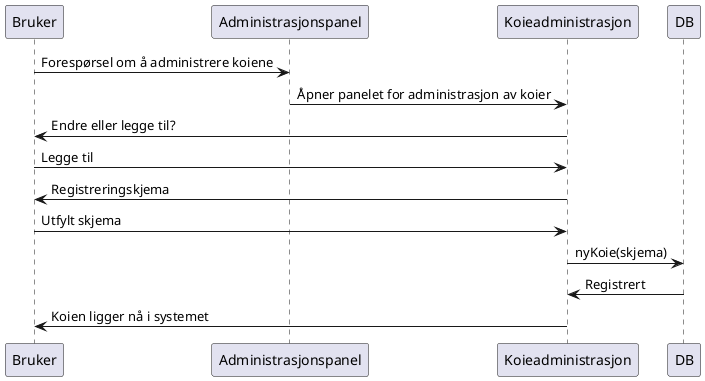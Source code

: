 @startuml
Bruker -> Administrasjonspanel: Forespørsel om å administrere koiene     
Administrasjonspanel -> Koieadministrasjon: Åpner panelet for administrasjon av koier
Koieadministrasjon -> Bruker: Endre eller legge til?
Bruker -> Koieadministrasjon: Legge til
Koieadministrasjon -> Bruker: Registreringskjema
Bruker -> Koieadministrasjon: Utfylt skjema
Koieadministrasjon -> DB: nyKoie(skjema)
DB -> Koieadministrasjon: Registrert
Koieadministrasjon -> Bruker: Koien ligger nå i systemet

@enduml



